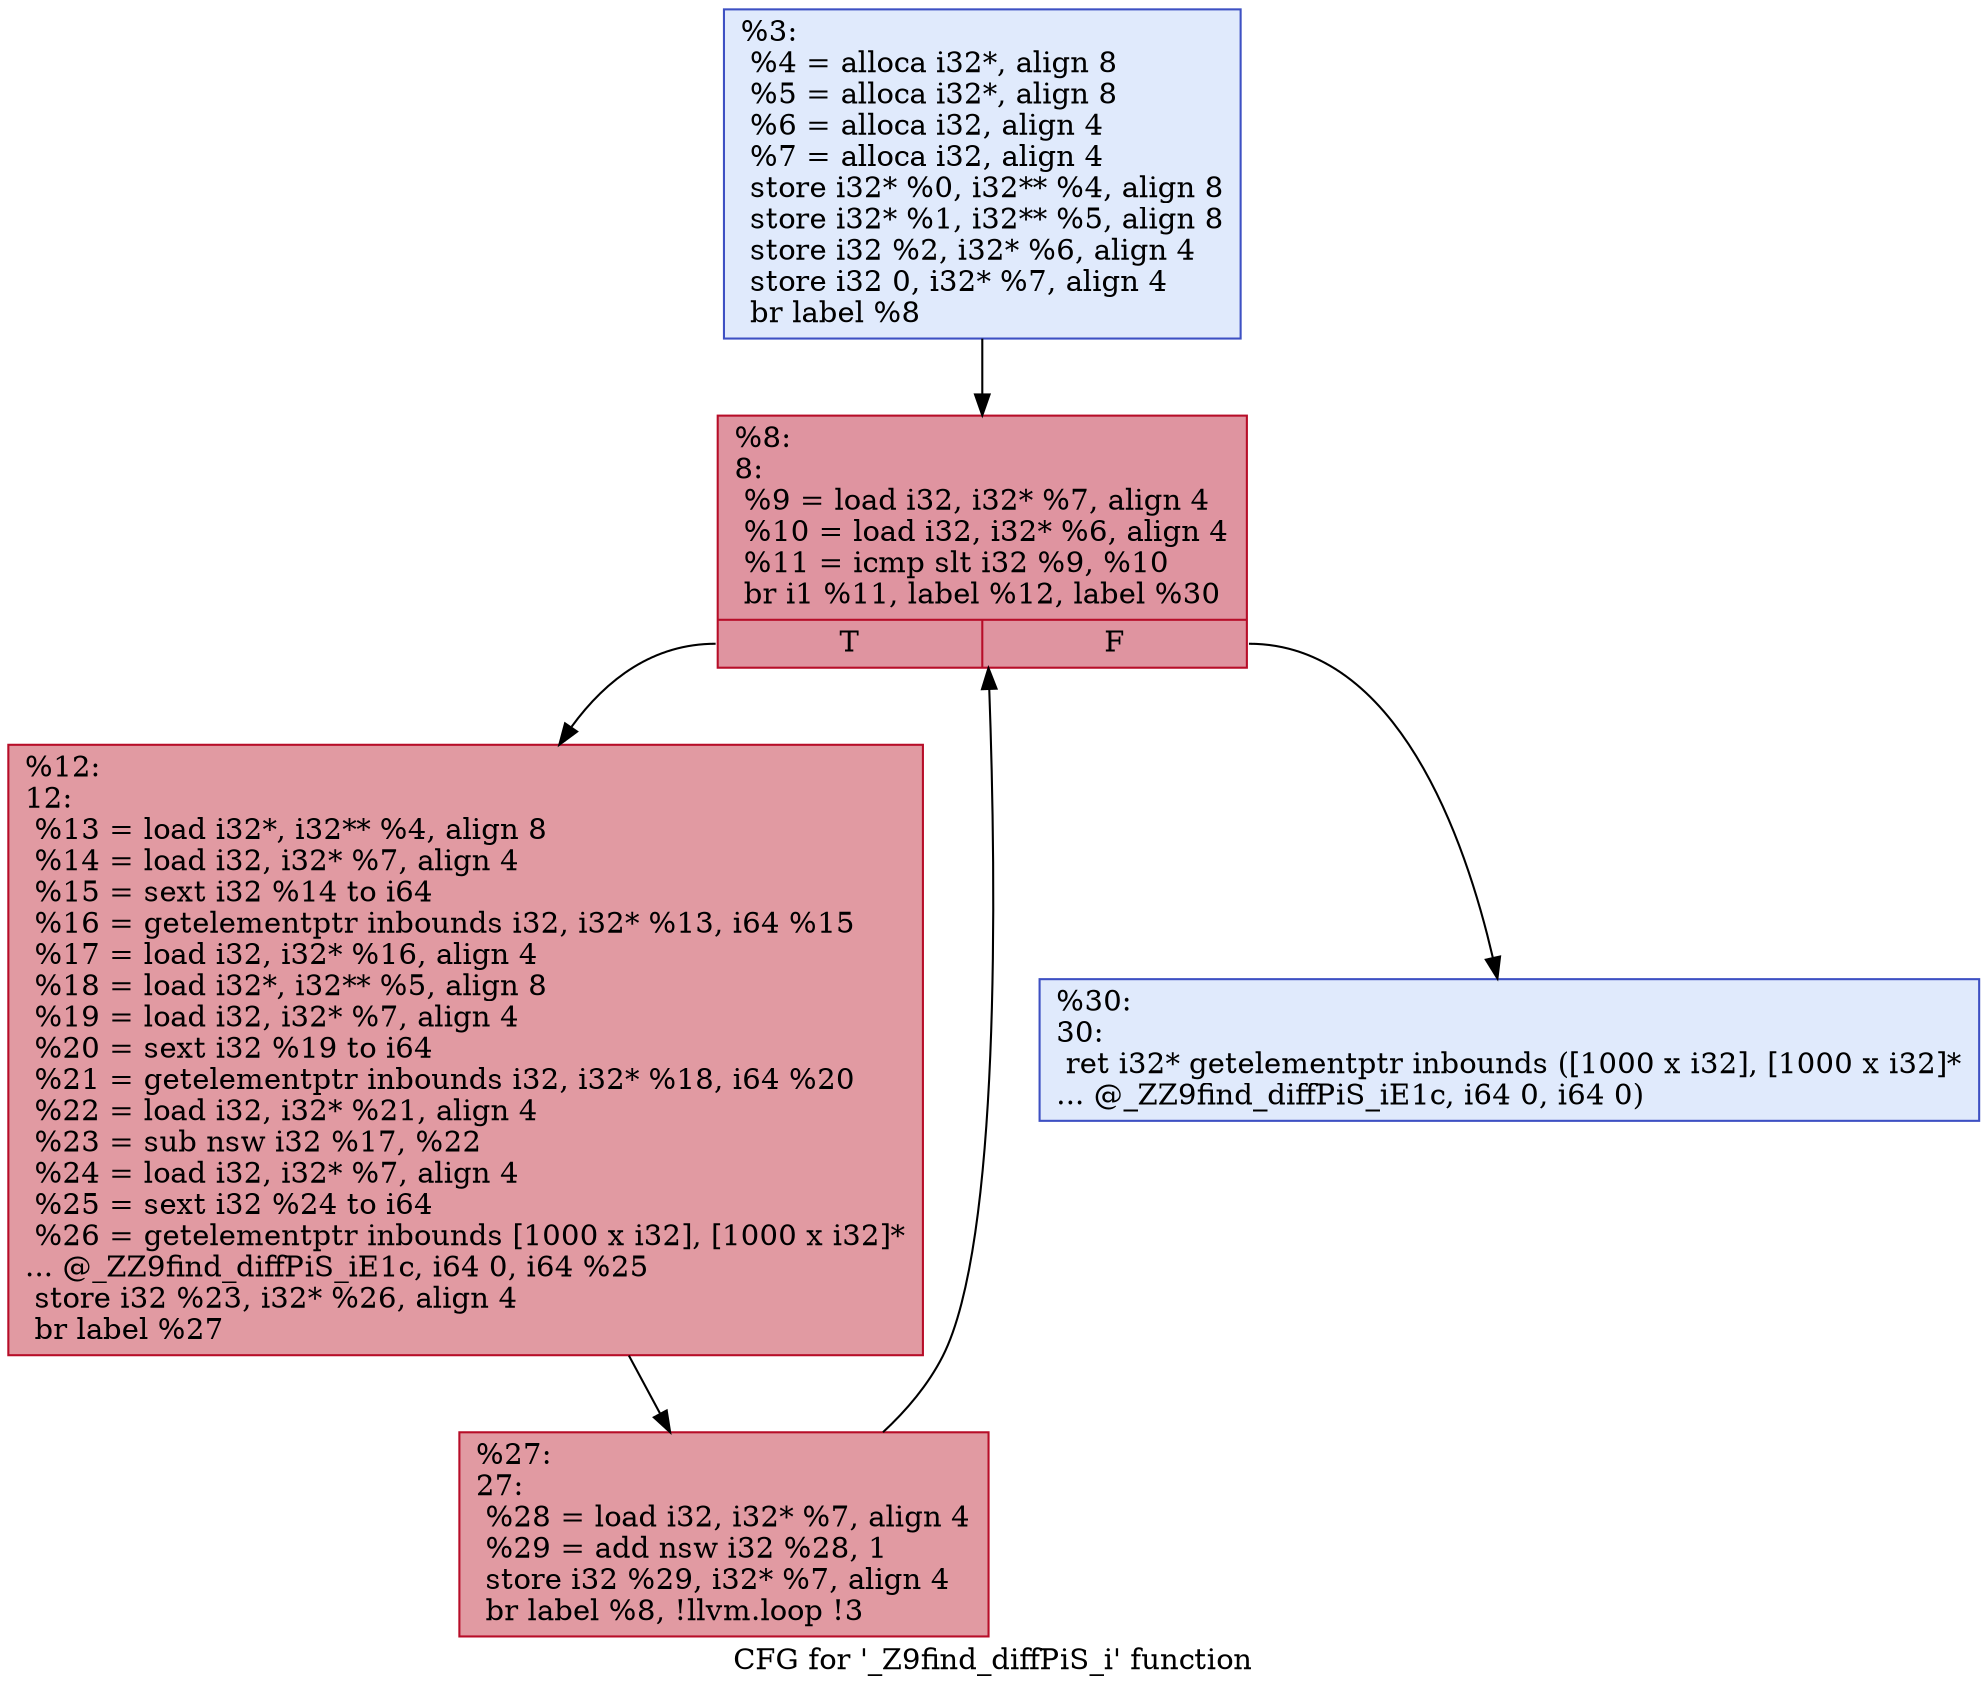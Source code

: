 digraph "CFG for '_Z9find_diffPiS_i' function" {
	label="CFG for '_Z9find_diffPiS_i' function";

	Node0x212bda51ac0 [shape=record,color="#3d50c3ff", style=filled, fillcolor="#b9d0f970",label="{%3:\l  %4 = alloca i32*, align 8\l  %5 = alloca i32*, align 8\l  %6 = alloca i32, align 4\l  %7 = alloca i32, align 4\l  store i32* %0, i32** %4, align 8\l  store i32* %1, i32** %5, align 8\l  store i32 %2, i32* %6, align 4\l  store i32 0, i32* %7, align 4\l  br label %8\l}"];
	Node0x212bda51ac0 -> Node0x212bda51c00;
	Node0x212bda51c00 [shape=record,color="#b70d28ff", style=filled, fillcolor="#b70d2870",label="{%8:\l8:                                                \l  %9 = load i32, i32* %7, align 4\l  %10 = load i32, i32* %6, align 4\l  %11 = icmp slt i32 %9, %10\l  br i1 %11, label %12, label %30\l|{<s0>T|<s1>F}}"];
	Node0x212bda51c00:s0 -> Node0x212bda51930;
	Node0x212bda51c00:s1 -> Node0x212bda508f0;
	Node0x212bda51930 [shape=record,color="#b70d28ff", style=filled, fillcolor="#bb1b2c70",label="{%12:\l12:                                               \l  %13 = load i32*, i32** %4, align 8\l  %14 = load i32, i32* %7, align 4\l  %15 = sext i32 %14 to i64\l  %16 = getelementptr inbounds i32, i32* %13, i64 %15\l  %17 = load i32, i32* %16, align 4\l  %18 = load i32*, i32** %5, align 8\l  %19 = load i32, i32* %7, align 4\l  %20 = sext i32 %19 to i64\l  %21 = getelementptr inbounds i32, i32* %18, i64 %20\l  %22 = load i32, i32* %21, align 4\l  %23 = sub nsw i32 %17, %22\l  %24 = load i32, i32* %7, align 4\l  %25 = sext i32 %24 to i64\l  %26 = getelementptr inbounds [1000 x i32], [1000 x i32]*\l... @_ZZ9find_diffPiS_iE1c, i64 0, i64 %25\l  store i32 %23, i32* %26, align 4\l  br label %27\l}"];
	Node0x212bda51930 -> Node0x212bda517f0;
	Node0x212bda517f0 [shape=record,color="#b70d28ff", style=filled, fillcolor="#bb1b2c70",label="{%27:\l27:                                               \l  %28 = load i32, i32* %7, align 4\l  %29 = add nsw i32 %28, 1\l  store i32 %29, i32* %7, align 4\l  br label %8, !llvm.loop !3\l}"];
	Node0x212bda517f0 -> Node0x212bda51c00;
	Node0x212bda508f0 [shape=record,color="#3d50c3ff", style=filled, fillcolor="#b9d0f970",label="{%30:\l30:                                               \l  ret i32* getelementptr inbounds ([1000 x i32], [1000 x i32]*\l... @_ZZ9find_diffPiS_iE1c, i64 0, i64 0)\l}"];
}
